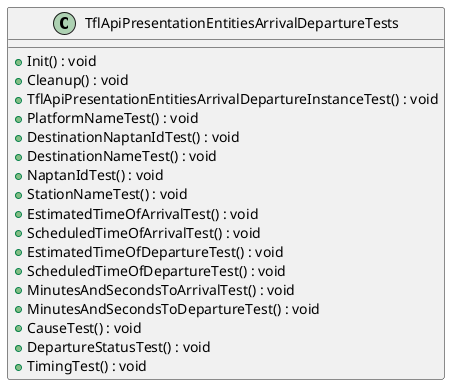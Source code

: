 @startuml
class TflApiPresentationEntitiesArrivalDepartureTests {
    + Init() : void
    + Cleanup() : void
    + TflApiPresentationEntitiesArrivalDepartureInstanceTest() : void
    + PlatformNameTest() : void
    + DestinationNaptanIdTest() : void
    + DestinationNameTest() : void
    + NaptanIdTest() : void
    + StationNameTest() : void
    + EstimatedTimeOfArrivalTest() : void
    + ScheduledTimeOfArrivalTest() : void
    + EstimatedTimeOfDepartureTest() : void
    + ScheduledTimeOfDepartureTest() : void
    + MinutesAndSecondsToArrivalTest() : void
    + MinutesAndSecondsToDepartureTest() : void
    + CauseTest() : void
    + DepartureStatusTest() : void
    + TimingTest() : void
}
@enduml

